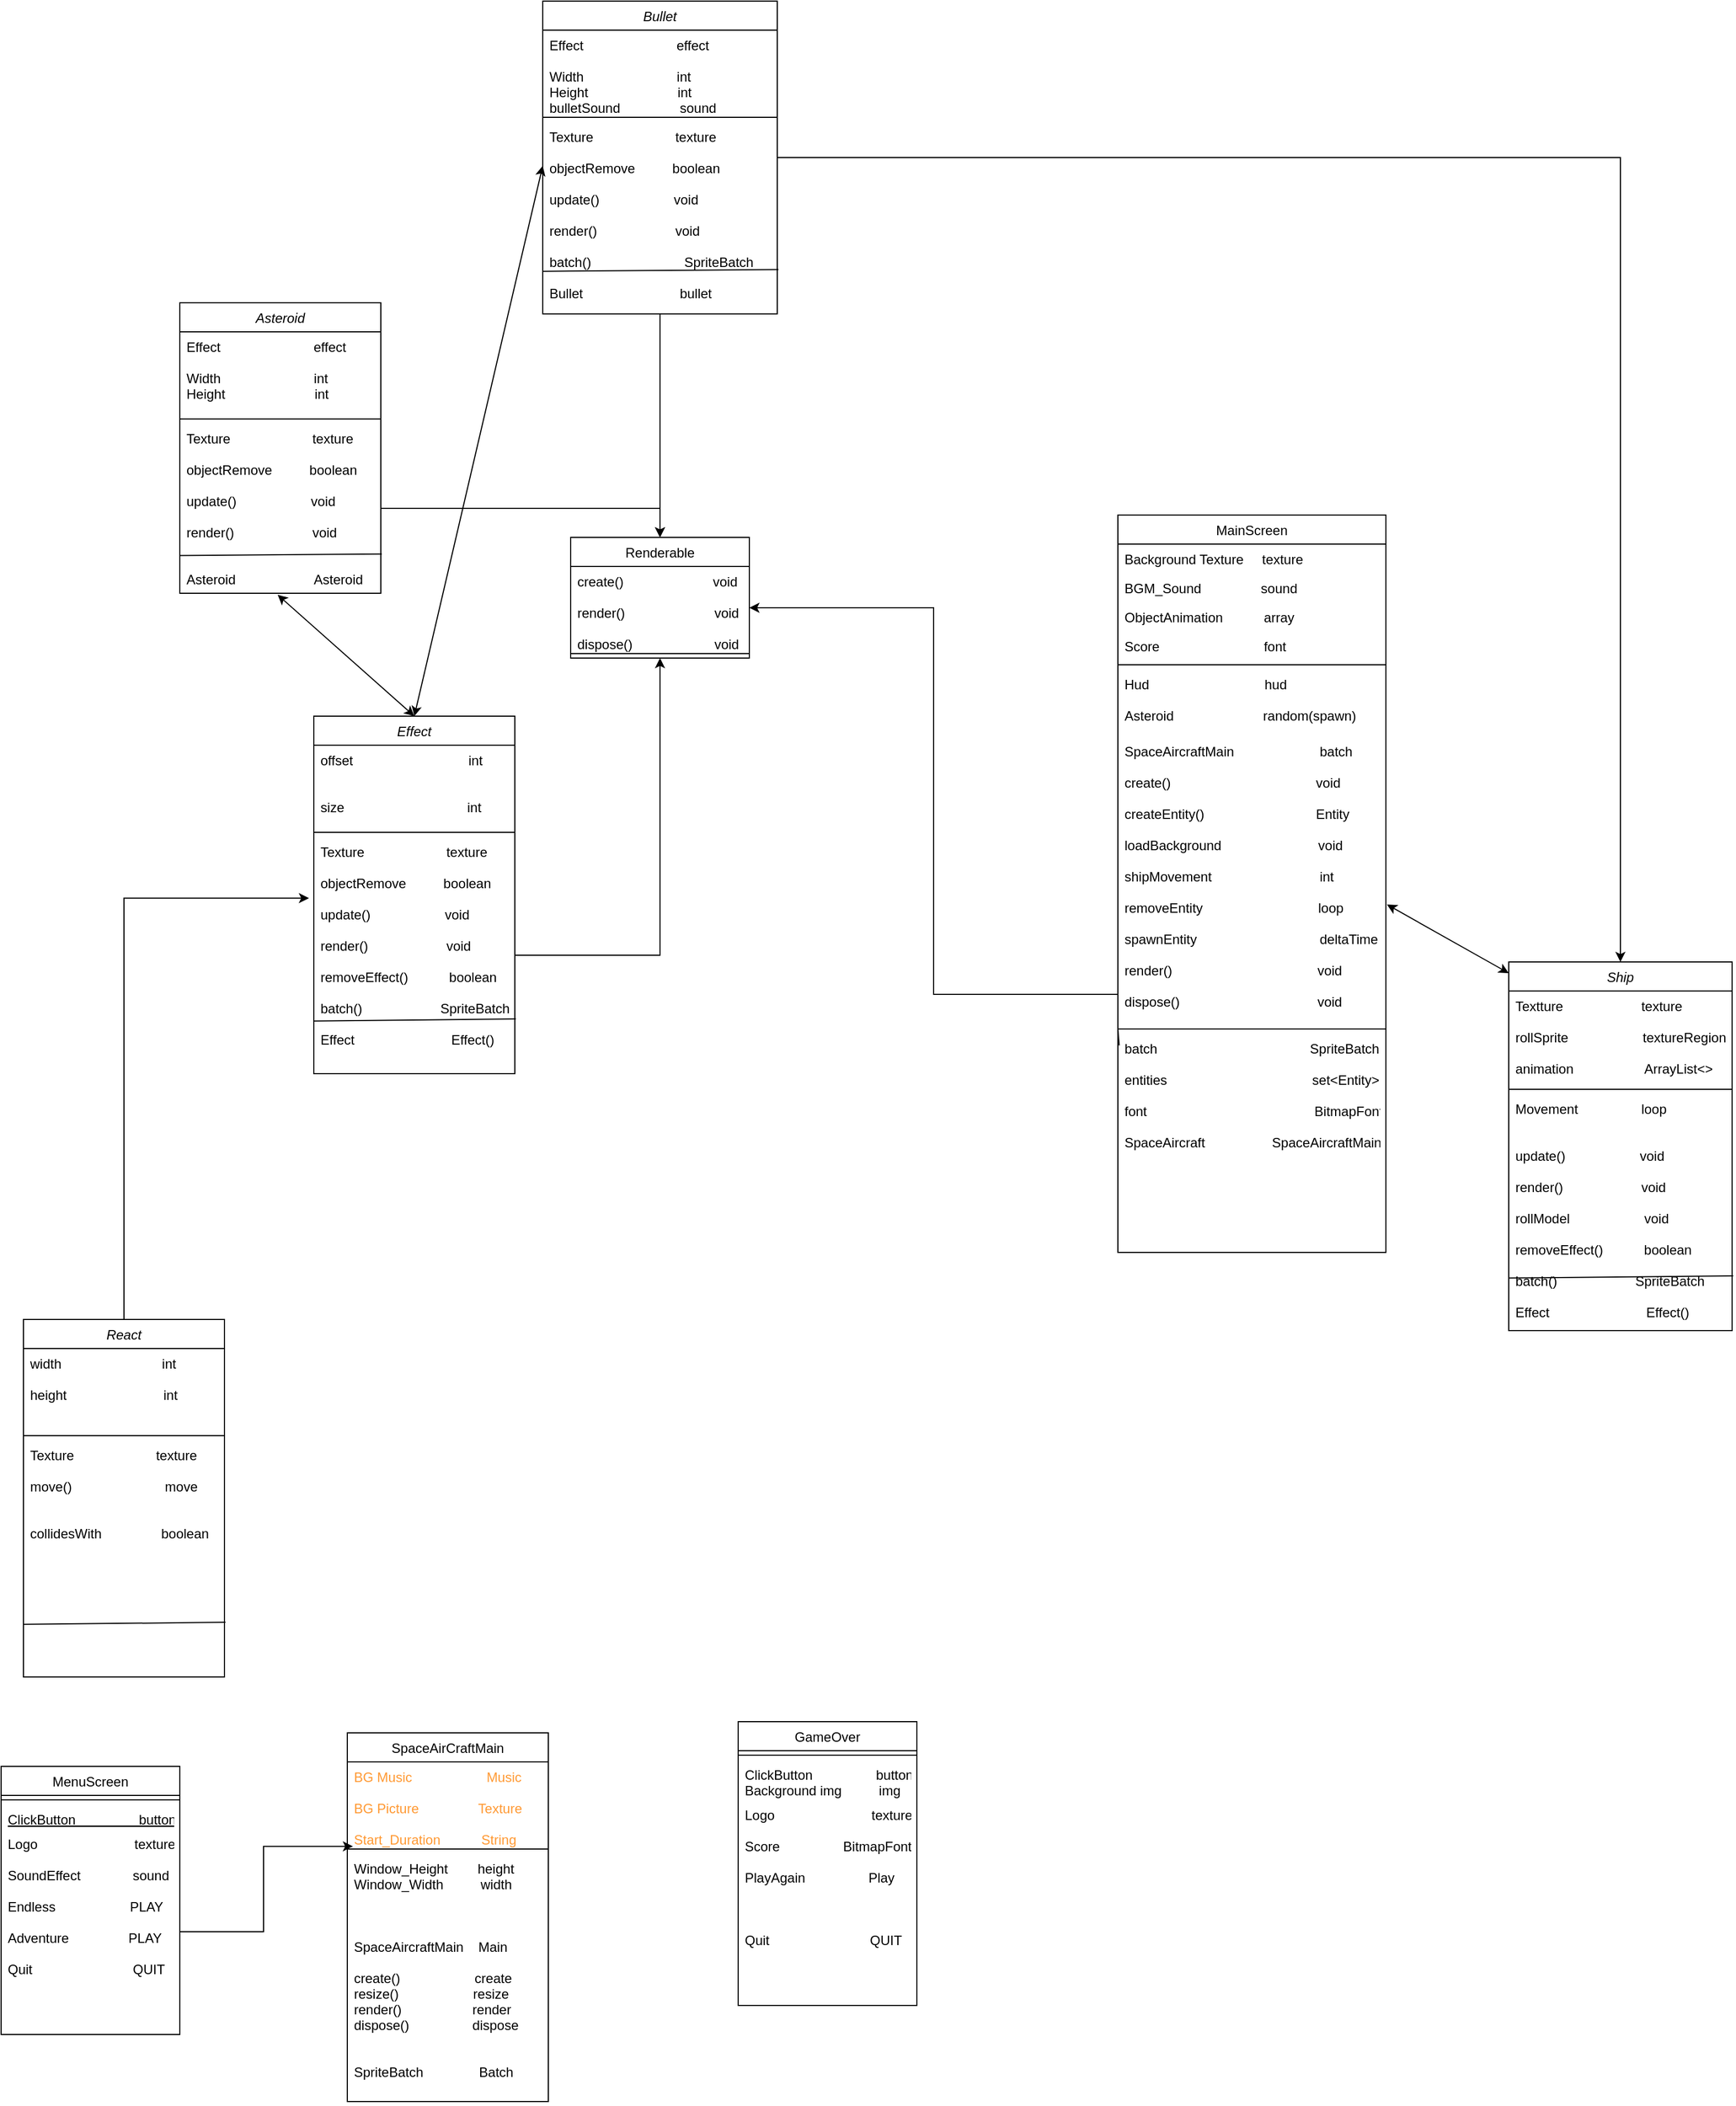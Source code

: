 <mxfile version="20.5.3" type="github">
  <diagram id="C5RBs43oDa-KdzZeNtuy" name="Page-1">
    <mxGraphModel dx="946" dy="1783" grid="1" gridSize="10" guides="1" tooltips="1" connect="1" arrows="1" fold="1" page="1" pageScale="1" pageWidth="827" pageHeight="1169" math="0" shadow="0">
      <root>
        <mxCell id="WIyWlLk6GJQsqaUBKTNV-0" />
        <mxCell id="WIyWlLk6GJQsqaUBKTNV-1" parent="WIyWlLk6GJQsqaUBKTNV-0" />
        <mxCell id="zkfFHV4jXpPFQw0GAbJ--0" value="Asteroid" style="swimlane;fontStyle=2;align=center;verticalAlign=top;childLayout=stackLayout;horizontal=1;startSize=26;horizontalStack=0;resizeParent=1;resizeLast=0;collapsible=1;marginBottom=0;rounded=0;shadow=0;strokeWidth=1;" parent="WIyWlLk6GJQsqaUBKTNV-1" vertex="1">
          <mxGeometry x="260" y="10" width="180" height="260" as="geometry">
            <mxRectangle x="230" y="140" width="160" height="26" as="alternateBounds" />
          </mxGeometry>
        </mxCell>
        <mxCell id="zkfFHV4jXpPFQw0GAbJ--1" value="Effect                         effect&#xa;&#xa;Width                         int&#xa;Height                        int" style="text;align=left;verticalAlign=top;spacingLeft=4;spacingRight=4;overflow=hidden;rotatable=0;points=[[0,0.5],[1,0.5]];portConstraint=eastwest;" parent="zkfFHV4jXpPFQw0GAbJ--0" vertex="1">
          <mxGeometry y="26" width="180" height="74" as="geometry" />
        </mxCell>
        <mxCell id="zkfFHV4jXpPFQw0GAbJ--4" value="" style="line;html=1;strokeWidth=1;align=left;verticalAlign=middle;spacingTop=-1;spacingLeft=3;spacingRight=3;rotatable=0;labelPosition=right;points=[];portConstraint=eastwest;" parent="zkfFHV4jXpPFQw0GAbJ--0" vertex="1">
          <mxGeometry y="100" width="180" height="8" as="geometry" />
        </mxCell>
        <mxCell id="zkfFHV4jXpPFQw0GAbJ--5" value="Texture                      texture&#xa;&#xa;objectRemove          boolean&#xa;&#xa;update()                    void&#xa;&#xa;render()                     void&#xa;&#xa;&#xa;Asteroid                     Asteroid" style="text;align=left;verticalAlign=top;spacingLeft=4;spacingRight=4;overflow=hidden;rotatable=0;points=[[0,0.5],[1,0.5]];portConstraint=eastwest;" parent="zkfFHV4jXpPFQw0GAbJ--0" vertex="1">
          <mxGeometry y="108" width="180" height="152" as="geometry" />
        </mxCell>
        <mxCell id="4I5NNM0ZXWAre86DEI2V-12" value="" style="endArrow=none;html=1;rounded=0;fontColor=#FF9933;exitX=0;exitY=0.778;exitDx=0;exitDy=0;exitPerimeter=0;entryX=1.005;entryY=0.769;entryDx=0;entryDy=0;entryPerimeter=0;" edge="1" parent="zkfFHV4jXpPFQw0GAbJ--0" source="zkfFHV4jXpPFQw0GAbJ--5" target="zkfFHV4jXpPFQw0GAbJ--5">
          <mxGeometry width="50" height="50" relative="1" as="geometry">
            <mxPoint x="140" y="190" as="sourcePoint" />
            <mxPoint x="190" y="140" as="targetPoint" />
          </mxGeometry>
        </mxCell>
        <mxCell id="zkfFHV4jXpPFQw0GAbJ--6" value="SpaceAirCraftMain" style="swimlane;fontStyle=0;align=center;verticalAlign=top;childLayout=stackLayout;horizontal=1;startSize=26;horizontalStack=0;resizeParent=1;resizeLast=0;collapsible=1;marginBottom=0;rounded=0;shadow=0;strokeWidth=1;" parent="WIyWlLk6GJQsqaUBKTNV-1" vertex="1">
          <mxGeometry x="410" y="1290" width="180" height="330" as="geometry">
            <mxRectangle x="130" y="380" width="160" height="26" as="alternateBounds" />
          </mxGeometry>
        </mxCell>
        <mxCell id="zkfFHV4jXpPFQw0GAbJ--8" value="BG Music                    Music&#xa;&#xa;BG Picture                Texture&#xa;&#xa;Start_Duration           String&#xa;" style="text;align=left;verticalAlign=top;spacingLeft=4;spacingRight=4;overflow=hidden;rotatable=0;points=[[0,0.5],[1,0.5]];portConstraint=eastwest;rounded=0;shadow=0;html=0;fontColor=#FF9933;" parent="zkfFHV4jXpPFQw0GAbJ--6" vertex="1">
          <mxGeometry y="26" width="180" height="74" as="geometry" />
        </mxCell>
        <mxCell id="zkfFHV4jXpPFQw0GAbJ--9" value="" style="line;html=1;strokeWidth=1;align=left;verticalAlign=middle;spacingTop=-1;spacingLeft=3;spacingRight=3;rotatable=0;labelPosition=right;points=[];portConstraint=eastwest;" parent="zkfFHV4jXpPFQw0GAbJ--6" vertex="1">
          <mxGeometry y="100" width="180" height="8" as="geometry" />
        </mxCell>
        <mxCell id="zkfFHV4jXpPFQw0GAbJ--10" value="Window_Height        height&#xa;Window_Width          width&#xa;&#xa;Screen               MainScreen" style="text;align=left;verticalAlign=top;spacingLeft=4;spacingRight=4;overflow=hidden;rotatable=0;points=[[0,0.5],[1,0.5]];portConstraint=eastwest;fontStyle=0" parent="zkfFHV4jXpPFQw0GAbJ--6" vertex="1">
          <mxGeometry y="108" width="180" height="42" as="geometry" />
        </mxCell>
        <mxCell id="zkfFHV4jXpPFQw0GAbJ--11" value="&#xa;&#xa;SpaceAircraftMain    Main&#xa;&#xa;create()                    create&#xa;resize()                    resize&#xa;render()                   render&#xa;dispose()                 dispose&#xa;&#xa;&#xa;SpriteBatch               Batch" style="text;align=left;verticalAlign=top;spacingLeft=4;spacingRight=4;overflow=hidden;rotatable=0;points=[[0,0.5],[1,0.5]];portConstraint=eastwest;" parent="zkfFHV4jXpPFQw0GAbJ--6" vertex="1">
          <mxGeometry y="150" width="180" height="180" as="geometry" />
        </mxCell>
        <mxCell id="zkfFHV4jXpPFQw0GAbJ--13" value="Renderable" style="swimlane;fontStyle=0;align=center;verticalAlign=top;childLayout=stackLayout;horizontal=1;startSize=26;horizontalStack=0;resizeParent=1;resizeLast=0;collapsible=1;marginBottom=0;rounded=0;shadow=0;strokeWidth=1;" parent="WIyWlLk6GJQsqaUBKTNV-1" vertex="1">
          <mxGeometry x="610" y="220" width="160" height="108" as="geometry">
            <mxRectangle x="340" y="380" width="170" height="26" as="alternateBounds" />
          </mxGeometry>
        </mxCell>
        <mxCell id="zkfFHV4jXpPFQw0GAbJ--14" value="create()                        void&#xa;&#xa;render()                        void&#xa;&#xa;dispose()                      void" style="text;align=left;verticalAlign=top;spacingLeft=4;spacingRight=4;overflow=hidden;rotatable=0;points=[[0,0.5],[1,0.5]];portConstraint=eastwest;" parent="zkfFHV4jXpPFQw0GAbJ--13" vertex="1">
          <mxGeometry y="26" width="160" height="74" as="geometry" />
        </mxCell>
        <mxCell id="zkfFHV4jXpPFQw0GAbJ--15" value="" style="line;html=1;strokeWidth=1;align=left;verticalAlign=middle;spacingTop=-1;spacingLeft=3;spacingRight=3;rotatable=0;labelPosition=right;points=[];portConstraint=eastwest;" parent="zkfFHV4jXpPFQw0GAbJ--13" vertex="1">
          <mxGeometry y="100" width="160" height="8" as="geometry" />
        </mxCell>
        <mxCell id="zkfFHV4jXpPFQw0GAbJ--17" value="MainScreen" style="swimlane;fontStyle=0;align=center;verticalAlign=top;childLayout=stackLayout;horizontal=1;startSize=26;horizontalStack=0;resizeParent=1;resizeLast=0;collapsible=1;marginBottom=0;rounded=0;shadow=0;strokeWidth=1;" parent="WIyWlLk6GJQsqaUBKTNV-1" vertex="1">
          <mxGeometry x="1100" y="200" width="240" height="660" as="geometry">
            <mxRectangle x="550" y="140" width="160" height="26" as="alternateBounds" />
          </mxGeometry>
        </mxCell>
        <mxCell id="zkfFHV4jXpPFQw0GAbJ--18" value="Background Texture     texture" style="text;align=left;verticalAlign=top;spacingLeft=4;spacingRight=4;overflow=hidden;rotatable=0;points=[[0,0.5],[1,0.5]];portConstraint=eastwest;" parent="zkfFHV4jXpPFQw0GAbJ--17" vertex="1">
          <mxGeometry y="26" width="240" height="26" as="geometry" />
        </mxCell>
        <mxCell id="zkfFHV4jXpPFQw0GAbJ--19" value="BGM_Sound                sound" style="text;align=left;verticalAlign=top;spacingLeft=4;spacingRight=4;overflow=hidden;rotatable=0;points=[[0,0.5],[1,0.5]];portConstraint=eastwest;rounded=0;shadow=0;html=0;" parent="zkfFHV4jXpPFQw0GAbJ--17" vertex="1">
          <mxGeometry y="52" width="240" height="26" as="geometry" />
        </mxCell>
        <mxCell id="zkfFHV4jXpPFQw0GAbJ--20" value="ObjectAnimation           array&#xa;&#xa;" style="text;align=left;verticalAlign=top;spacingLeft=4;spacingRight=4;overflow=hidden;rotatable=0;points=[[0,0.5],[1,0.5]];portConstraint=eastwest;rounded=0;shadow=0;html=0;" parent="zkfFHV4jXpPFQw0GAbJ--17" vertex="1">
          <mxGeometry y="78" width="240" height="26" as="geometry" />
        </mxCell>
        <mxCell id="zkfFHV4jXpPFQw0GAbJ--21" value="Score                            font" style="text;align=left;verticalAlign=top;spacingLeft=4;spacingRight=4;overflow=hidden;rotatable=0;points=[[0,0.5],[1,0.5]];portConstraint=eastwest;rounded=0;shadow=0;html=0;" parent="zkfFHV4jXpPFQw0GAbJ--17" vertex="1">
          <mxGeometry y="104" width="240" height="26" as="geometry" />
        </mxCell>
        <mxCell id="zkfFHV4jXpPFQw0GAbJ--23" value="" style="line;html=1;strokeWidth=1;align=left;verticalAlign=middle;spacingTop=-1;spacingLeft=3;spacingRight=3;rotatable=0;labelPosition=right;points=[];portConstraint=eastwest;" parent="zkfFHV4jXpPFQw0GAbJ--17" vertex="1">
          <mxGeometry y="130" width="240" height="8" as="geometry" />
        </mxCell>
        <mxCell id="zkfFHV4jXpPFQw0GAbJ--22" value="Hud                               hud&#xa;&#xa;Asteroid                        random(spawn)&#xa;" style="text;align=left;verticalAlign=top;spacingLeft=4;spacingRight=4;overflow=hidden;rotatable=0;points=[[0,0.5],[1,0.5]];portConstraint=eastwest;rounded=0;shadow=0;html=0;" parent="zkfFHV4jXpPFQw0GAbJ--17" vertex="1">
          <mxGeometry y="138" width="240" height="60" as="geometry" />
        </mxCell>
        <mxCell id="4I5NNM0ZXWAre86DEI2V-8" value="" style="endArrow=none;html=1;rounded=0;fontColor=#FF9933;entryX=0.005;entryY=0.599;entryDx=0;entryDy=0;entryPerimeter=0;exitX=1;exitY=0.567;exitDx=0;exitDy=0;exitPerimeter=0;" edge="1" parent="zkfFHV4jXpPFQw0GAbJ--17" source="zkfFHV4jXpPFQw0GAbJ--24" target="zkfFHV4jXpPFQw0GAbJ--24">
          <mxGeometry width="50" height="50" relative="1" as="geometry">
            <mxPoint x="90" y="340" as="sourcePoint" />
            <mxPoint x="140" y="290" as="targetPoint" />
            <Array as="points">
              <mxPoint y="460" />
            </Array>
          </mxGeometry>
        </mxCell>
        <mxCell id="zkfFHV4jXpPFQw0GAbJ--24" value="SpaceAircraftMain                       batch&#xa;&#xa;create()                                       void&#xa;&#xa;createEntity()                              Entity&#xa;&#xa;loadBackground                          void&#xa;&#xa;shipMovement                             int&#xa;&#xa;removeEntity                               loop&#xa;&#xa;spawnEntity                                 deltaTime&#xa;&#xa;render()                                       void&#xa;&#xa;dispose()                                     void&#xa;&#xa;&#xa;batch                                         SpriteBatch&#xa;&#xa;entities                                       set&lt;Entity&gt;&#xa;&#xa;font                                             BitmapFont&#xa;&#xa;SpaceAircraft                  SpaceAircraftMain" style="text;align=left;verticalAlign=top;spacingLeft=4;spacingRight=4;overflow=hidden;rotatable=0;points=[[0,0.5],[1,0.5]];portConstraint=eastwest;" parent="zkfFHV4jXpPFQw0GAbJ--17" vertex="1">
          <mxGeometry y="198" width="240" height="462" as="geometry" />
        </mxCell>
        <mxCell id="4I5NNM0ZXWAre86DEI2V-1" value="MenuScreen" style="swimlane;fontStyle=0;align=center;verticalAlign=top;childLayout=stackLayout;horizontal=1;startSize=26;horizontalStack=0;resizeParent=1;resizeLast=0;collapsible=1;marginBottom=0;rounded=0;shadow=0;strokeWidth=1;" vertex="1" parent="WIyWlLk6GJQsqaUBKTNV-1">
          <mxGeometry x="100" y="1320" width="160" height="240" as="geometry">
            <mxRectangle x="130" y="380" width="160" height="26" as="alternateBounds" />
          </mxGeometry>
        </mxCell>
        <mxCell id="4I5NNM0ZXWAre86DEI2V-3" value="" style="line;html=1;strokeWidth=1;align=left;verticalAlign=middle;spacingTop=-1;spacingLeft=3;spacingRight=3;rotatable=0;labelPosition=right;points=[];portConstraint=eastwest;" vertex="1" parent="4I5NNM0ZXWAre86DEI2V-1">
          <mxGeometry y="26" width="160" height="8" as="geometry" />
        </mxCell>
        <mxCell id="4I5NNM0ZXWAre86DEI2V-4" value="ClickButton                 button" style="text;align=left;verticalAlign=top;spacingLeft=4;spacingRight=4;overflow=hidden;rotatable=0;points=[[0,0.5],[1,0.5]];portConstraint=eastwest;fontStyle=4" vertex="1" parent="4I5NNM0ZXWAre86DEI2V-1">
          <mxGeometry y="34" width="160" height="22" as="geometry" />
        </mxCell>
        <mxCell id="4I5NNM0ZXWAre86DEI2V-5" value="Logo                          texture&#xa;&#xa;SoundEffect              sound&#xa;&#xa;Endless                    PLAY&#xa;&#xa;Adventure                PLAY&#xa;&#xa;Quit                           QUIT&#xa;           " style="text;align=left;verticalAlign=top;spacingLeft=4;spacingRight=4;overflow=hidden;rotatable=0;points=[[0,0.5],[1,0.5]];portConstraint=eastwest;" vertex="1" parent="4I5NNM0ZXWAre86DEI2V-1">
          <mxGeometry y="56" width="160" height="184" as="geometry" />
        </mxCell>
        <mxCell id="4I5NNM0ZXWAre86DEI2V-6" style="edgeStyle=orthogonalEdgeStyle;rounded=0;orthogonalLoop=1;jettySize=auto;html=1;entryX=0.028;entryY=-0.152;entryDx=0;entryDy=0;entryPerimeter=0;fontColor=#FF9933;" edge="1" parent="WIyWlLk6GJQsqaUBKTNV-1" source="4I5NNM0ZXWAre86DEI2V-5" target="zkfFHV4jXpPFQw0GAbJ--10">
          <mxGeometry relative="1" as="geometry" />
        </mxCell>
        <mxCell id="4I5NNM0ZXWAre86DEI2V-9" style="edgeStyle=orthogonalEdgeStyle;rounded=0;orthogonalLoop=1;jettySize=auto;html=1;fontColor=#FF9933;entryX=1;entryY=0.5;entryDx=0;entryDy=0;" edge="1" parent="WIyWlLk6GJQsqaUBKTNV-1" source="zkfFHV4jXpPFQw0GAbJ--24" target="zkfFHV4jXpPFQw0GAbJ--14">
          <mxGeometry relative="1" as="geometry">
            <mxPoint x="810" y="280" as="targetPoint" />
          </mxGeometry>
        </mxCell>
        <mxCell id="4I5NNM0ZXWAre86DEI2V-11" style="edgeStyle=orthogonalEdgeStyle;rounded=0;orthogonalLoop=1;jettySize=auto;html=1;exitX=1;exitY=0.5;exitDx=0;exitDy=0;entryX=0.5;entryY=0;entryDx=0;entryDy=0;fontColor=#FF9933;" edge="1" parent="WIyWlLk6GJQsqaUBKTNV-1" source="zkfFHV4jXpPFQw0GAbJ--5" target="zkfFHV4jXpPFQw0GAbJ--13">
          <mxGeometry relative="1" as="geometry" />
        </mxCell>
        <mxCell id="4I5NNM0ZXWAre86DEI2V-18" style="edgeStyle=orthogonalEdgeStyle;rounded=0;orthogonalLoop=1;jettySize=auto;html=1;entryX=0.5;entryY=0;entryDx=0;entryDy=0;fontColor=#FF9933;" edge="1" parent="WIyWlLk6GJQsqaUBKTNV-1" source="4I5NNM0ZXWAre86DEI2V-13" target="zkfFHV4jXpPFQw0GAbJ--13">
          <mxGeometry relative="1" as="geometry" />
        </mxCell>
        <mxCell id="4I5NNM0ZXWAre86DEI2V-34" style="edgeStyle=orthogonalEdgeStyle;rounded=0;orthogonalLoop=1;jettySize=auto;html=1;entryX=0.5;entryY=0;entryDx=0;entryDy=0;fontColor=#FF9933;" edge="1" parent="WIyWlLk6GJQsqaUBKTNV-1" source="4I5NNM0ZXWAre86DEI2V-13" target="4I5NNM0ZXWAre86DEI2V-29">
          <mxGeometry relative="1" as="geometry" />
        </mxCell>
        <mxCell id="4I5NNM0ZXWAre86DEI2V-13" value="Bullet" style="swimlane;fontStyle=2;align=center;verticalAlign=top;childLayout=stackLayout;horizontal=1;startSize=26;horizontalStack=0;resizeParent=1;resizeLast=0;collapsible=1;marginBottom=0;rounded=0;shadow=0;strokeWidth=1;" vertex="1" parent="WIyWlLk6GJQsqaUBKTNV-1">
          <mxGeometry x="585" y="-260" width="210" height="280" as="geometry">
            <mxRectangle x="230" y="140" width="160" height="26" as="alternateBounds" />
          </mxGeometry>
        </mxCell>
        <mxCell id="4I5NNM0ZXWAre86DEI2V-14" value="Effect                         effect&#xa;&#xa;Width                         int&#xa;Height                        int&#xa;bulletSound                sound" style="text;align=left;verticalAlign=top;spacingLeft=4;spacingRight=4;overflow=hidden;rotatable=0;points=[[0,0.5],[1,0.5]];portConstraint=eastwest;" vertex="1" parent="4I5NNM0ZXWAre86DEI2V-13">
          <mxGeometry y="26" width="210" height="74" as="geometry" />
        </mxCell>
        <mxCell id="4I5NNM0ZXWAre86DEI2V-15" value="" style="line;html=1;strokeWidth=1;align=left;verticalAlign=middle;spacingTop=-1;spacingLeft=3;spacingRight=3;rotatable=0;labelPosition=right;points=[];portConstraint=eastwest;" vertex="1" parent="4I5NNM0ZXWAre86DEI2V-13">
          <mxGeometry y="100" width="210" height="8" as="geometry" />
        </mxCell>
        <mxCell id="4I5NNM0ZXWAre86DEI2V-16" value="Texture                      texture&#xa;&#xa;objectRemove          boolean&#xa;&#xa;update()                    void&#xa;&#xa;render()                     void&#xa;&#xa;batch()                         SpriteBatch&#xa;&#xa;Bullet                          bullet" style="text;align=left;verticalAlign=top;spacingLeft=4;spacingRight=4;overflow=hidden;rotatable=0;points=[[0,0.5],[1,0.5]];portConstraint=eastwest;" vertex="1" parent="4I5NNM0ZXWAre86DEI2V-13">
          <mxGeometry y="108" width="210" height="172" as="geometry" />
        </mxCell>
        <mxCell id="4I5NNM0ZXWAre86DEI2V-17" value="" style="endArrow=none;html=1;rounded=0;fontColor=#FF9933;exitX=0;exitY=0.778;exitDx=0;exitDy=0;exitPerimeter=0;entryX=1.005;entryY=0.769;entryDx=0;entryDy=0;entryPerimeter=0;" edge="1" parent="4I5NNM0ZXWAre86DEI2V-13" source="4I5NNM0ZXWAre86DEI2V-16" target="4I5NNM0ZXWAre86DEI2V-16">
          <mxGeometry width="50" height="50" relative="1" as="geometry">
            <mxPoint x="140" y="190" as="sourcePoint" />
            <mxPoint x="190" y="140" as="targetPoint" />
          </mxGeometry>
        </mxCell>
        <mxCell id="4I5NNM0ZXWAre86DEI2V-20" value="" style="endArrow=classic;startArrow=classic;html=1;rounded=0;fontColor=#FF9933;entryX=0.487;entryY=1.009;entryDx=0;entryDy=0;entryPerimeter=0;exitX=0.5;exitY=0;exitDx=0;exitDy=0;" edge="1" parent="WIyWlLk6GJQsqaUBKTNV-1" source="4I5NNM0ZXWAre86DEI2V-21" target="zkfFHV4jXpPFQw0GAbJ--5">
          <mxGeometry width="50" height="50" relative="1" as="geometry">
            <mxPoint x="310" y="350" as="sourcePoint" />
            <mxPoint x="360" y="300" as="targetPoint" />
          </mxGeometry>
        </mxCell>
        <mxCell id="4I5NNM0ZXWAre86DEI2V-21" value="Effect" style="swimlane;fontStyle=2;align=center;verticalAlign=top;childLayout=stackLayout;horizontal=1;startSize=26;horizontalStack=0;resizeParent=1;resizeLast=0;collapsible=1;marginBottom=0;rounded=0;shadow=0;strokeWidth=1;" vertex="1" parent="WIyWlLk6GJQsqaUBKTNV-1">
          <mxGeometry x="380" y="380" width="180" height="320" as="geometry">
            <mxRectangle x="230" y="140" width="160" height="26" as="alternateBounds" />
          </mxGeometry>
        </mxCell>
        <mxCell id="4I5NNM0ZXWAre86DEI2V-22" value="offset                               int&#xa;&#xa;&#xa;size                                 int" style="text;align=left;verticalAlign=top;spacingLeft=4;spacingRight=4;overflow=hidden;rotatable=0;points=[[0,0.5],[1,0.5]];portConstraint=eastwest;" vertex="1" parent="4I5NNM0ZXWAre86DEI2V-21">
          <mxGeometry y="26" width="180" height="74" as="geometry" />
        </mxCell>
        <mxCell id="4I5NNM0ZXWAre86DEI2V-23" value="" style="line;html=1;strokeWidth=1;align=left;verticalAlign=middle;spacingTop=-1;spacingLeft=3;spacingRight=3;rotatable=0;labelPosition=right;points=[];portConstraint=eastwest;" vertex="1" parent="4I5NNM0ZXWAre86DEI2V-21">
          <mxGeometry y="100" width="180" height="8" as="geometry" />
        </mxCell>
        <mxCell id="4I5NNM0ZXWAre86DEI2V-24" value="Texture                      texture&#xa;&#xa;objectRemove          boolean&#xa;&#xa;update()                    void&#xa;&#xa;render()                     void&#xa;&#xa;removeEffect()           boolean&#xa;&#xa;batch()                     SpriteBatch&#xa;&#xa;Effect                          Effect()" style="text;align=left;verticalAlign=top;spacingLeft=4;spacingRight=4;overflow=hidden;rotatable=0;points=[[0,0.5],[1,0.5]];portConstraint=eastwest;" vertex="1" parent="4I5NNM0ZXWAre86DEI2V-21">
          <mxGeometry y="108" width="180" height="212" as="geometry" />
        </mxCell>
        <mxCell id="4I5NNM0ZXWAre86DEI2V-25" value="" style="endArrow=none;html=1;rounded=0;fontColor=#FF9933;exitX=0;exitY=0.778;exitDx=0;exitDy=0;exitPerimeter=0;entryX=1.005;entryY=0.769;entryDx=0;entryDy=0;entryPerimeter=0;" edge="1" parent="4I5NNM0ZXWAre86DEI2V-21" source="4I5NNM0ZXWAre86DEI2V-24" target="4I5NNM0ZXWAre86DEI2V-24">
          <mxGeometry width="50" height="50" relative="1" as="geometry">
            <mxPoint x="140" y="190" as="sourcePoint" />
            <mxPoint x="190" y="140" as="targetPoint" />
          </mxGeometry>
        </mxCell>
        <mxCell id="4I5NNM0ZXWAre86DEI2V-26" value="" style="endArrow=classic;startArrow=classic;html=1;rounded=0;fontColor=#FF9933;exitX=0.5;exitY=0;exitDx=0;exitDy=0;entryX=0;entryY=0.229;entryDx=0;entryDy=0;entryPerimeter=0;" edge="1" parent="WIyWlLk6GJQsqaUBKTNV-1" source="4I5NNM0ZXWAre86DEI2V-21" target="4I5NNM0ZXWAre86DEI2V-16">
          <mxGeometry width="50" height="50" relative="1" as="geometry">
            <mxPoint x="660" y="240" as="sourcePoint" />
            <mxPoint x="710" y="190" as="targetPoint" />
          </mxGeometry>
        </mxCell>
        <mxCell id="4I5NNM0ZXWAre86DEI2V-27" style="edgeStyle=orthogonalEdgeStyle;rounded=0;orthogonalLoop=1;jettySize=auto;html=1;entryX=0.5;entryY=1;entryDx=0;entryDy=0;fontColor=#FF9933;" edge="1" parent="WIyWlLk6GJQsqaUBKTNV-1" source="4I5NNM0ZXWAre86DEI2V-24" target="zkfFHV4jXpPFQw0GAbJ--13">
          <mxGeometry relative="1" as="geometry" />
        </mxCell>
        <mxCell id="4I5NNM0ZXWAre86DEI2V-28" value="" style="endArrow=classic;startArrow=classic;html=1;rounded=0;fontColor=#FF9933;entryX=1.004;entryY=0.326;entryDx=0;entryDy=0;entryPerimeter=0;" edge="1" parent="WIyWlLk6GJQsqaUBKTNV-1" target="zkfFHV4jXpPFQw0GAbJ--24">
          <mxGeometry width="50" height="50" relative="1" as="geometry">
            <mxPoint x="1450" y="610" as="sourcePoint" />
            <mxPoint x="1150" y="610" as="targetPoint" />
          </mxGeometry>
        </mxCell>
        <mxCell id="4I5NNM0ZXWAre86DEI2V-29" value="Ship" style="swimlane;fontStyle=2;align=center;verticalAlign=top;childLayout=stackLayout;horizontal=1;startSize=26;horizontalStack=0;resizeParent=1;resizeLast=0;collapsible=1;marginBottom=0;rounded=0;shadow=0;strokeWidth=1;" vertex="1" parent="WIyWlLk6GJQsqaUBKTNV-1">
          <mxGeometry x="1450" y="600" width="200" height="330" as="geometry">
            <mxRectangle x="230" y="140" width="160" height="26" as="alternateBounds" />
          </mxGeometry>
        </mxCell>
        <mxCell id="4I5NNM0ZXWAre86DEI2V-30" value="Textture                     texture&#xa;&#xa;rollSprite                    textureRegion&#xa;&#xa;animation                   ArrayList&lt;&gt;           " style="text;align=left;verticalAlign=top;spacingLeft=4;spacingRight=4;overflow=hidden;rotatable=0;points=[[0,0.5],[1,0.5]];portConstraint=eastwest;" vertex="1" parent="4I5NNM0ZXWAre86DEI2V-29">
          <mxGeometry y="26" width="200" height="84" as="geometry" />
        </mxCell>
        <mxCell id="4I5NNM0ZXWAre86DEI2V-31" value="" style="line;html=1;strokeWidth=1;align=left;verticalAlign=middle;spacingTop=-1;spacingLeft=3;spacingRight=3;rotatable=0;labelPosition=right;points=[];portConstraint=eastwest;" vertex="1" parent="4I5NNM0ZXWAre86DEI2V-29">
          <mxGeometry y="110" width="200" height="8" as="geometry" />
        </mxCell>
        <mxCell id="4I5NNM0ZXWAre86DEI2V-32" value="Movement                 loop&#xa;&#xa;&#xa;update()                    void&#xa;&#xa;render()                     void&#xa;&#xa;rollModel                    void&#xa;&#xa;removeEffect()           boolean&#xa;&#xa;batch()                     SpriteBatch&#xa;&#xa;Effect                          Effect()" style="text;align=left;verticalAlign=top;spacingLeft=4;spacingRight=4;overflow=hidden;rotatable=0;points=[[0,0.5],[1,0.5]];portConstraint=eastwest;" vertex="1" parent="4I5NNM0ZXWAre86DEI2V-29">
          <mxGeometry y="118" width="200" height="212" as="geometry" />
        </mxCell>
        <mxCell id="4I5NNM0ZXWAre86DEI2V-33" value="" style="endArrow=none;html=1;rounded=0;fontColor=#FF9933;exitX=0;exitY=0.778;exitDx=0;exitDy=0;exitPerimeter=0;entryX=1.005;entryY=0.769;entryDx=0;entryDy=0;entryPerimeter=0;" edge="1" parent="4I5NNM0ZXWAre86DEI2V-29" source="4I5NNM0ZXWAre86DEI2V-32" target="4I5NNM0ZXWAre86DEI2V-32">
          <mxGeometry width="50" height="50" relative="1" as="geometry">
            <mxPoint x="140" y="190" as="sourcePoint" />
            <mxPoint x="190" y="140" as="targetPoint" />
          </mxGeometry>
        </mxCell>
        <mxCell id="4I5NNM0ZXWAre86DEI2V-35" value="GameOver" style="swimlane;fontStyle=0;align=center;verticalAlign=top;childLayout=stackLayout;horizontal=1;startSize=26;horizontalStack=0;resizeParent=1;resizeLast=0;collapsible=1;marginBottom=0;rounded=0;shadow=0;strokeWidth=1;" vertex="1" parent="WIyWlLk6GJQsqaUBKTNV-1">
          <mxGeometry x="760" y="1280" width="160" height="254" as="geometry">
            <mxRectangle x="130" y="380" width="160" height="26" as="alternateBounds" />
          </mxGeometry>
        </mxCell>
        <mxCell id="4I5NNM0ZXWAre86DEI2V-36" value="" style="line;html=1;strokeWidth=1;align=left;verticalAlign=middle;spacingTop=-1;spacingLeft=3;spacingRight=3;rotatable=0;labelPosition=right;points=[];portConstraint=eastwest;" vertex="1" parent="4I5NNM0ZXWAre86DEI2V-35">
          <mxGeometry y="26" width="160" height="8" as="geometry" />
        </mxCell>
        <mxCell id="4I5NNM0ZXWAre86DEI2V-37" value="ClickButton                 button&#xa;Background img          img" style="text;align=left;verticalAlign=top;spacingLeft=4;spacingRight=4;overflow=hidden;rotatable=0;points=[[0,0.5],[1,0.5]];portConstraint=eastwest;fontStyle=0" vertex="1" parent="4I5NNM0ZXWAre86DEI2V-35">
          <mxGeometry y="34" width="160" height="36" as="geometry" />
        </mxCell>
        <mxCell id="4I5NNM0ZXWAre86DEI2V-38" value="Logo                          texture&#xa;&#xa;Score                 BitmapFont&#xa;&#xa;PlayAgain                 Play&#xa;&#xa;&#xa;&#xa;Quit                           QUIT&#xa;           " style="text;align=left;verticalAlign=top;spacingLeft=4;spacingRight=4;overflow=hidden;rotatable=0;points=[[0,0.5],[1,0.5]];portConstraint=eastwest;" vertex="1" parent="4I5NNM0ZXWAre86DEI2V-35">
          <mxGeometry y="70" width="160" height="184" as="geometry" />
        </mxCell>
        <mxCell id="4I5NNM0ZXWAre86DEI2V-51" style="edgeStyle=orthogonalEdgeStyle;rounded=0;orthogonalLoop=1;jettySize=auto;html=1;entryX=-0.024;entryY=0.259;entryDx=0;entryDy=0;entryPerimeter=0;fontColor=#FF9933;" edge="1" parent="WIyWlLk6GJQsqaUBKTNV-1" source="4I5NNM0ZXWAre86DEI2V-46" target="4I5NNM0ZXWAre86DEI2V-24">
          <mxGeometry relative="1" as="geometry" />
        </mxCell>
        <mxCell id="4I5NNM0ZXWAre86DEI2V-46" value="React" style="swimlane;fontStyle=2;align=center;verticalAlign=top;childLayout=stackLayout;horizontal=1;startSize=26;horizontalStack=0;resizeParent=1;resizeLast=0;collapsible=1;marginBottom=0;rounded=0;shadow=0;strokeWidth=1;" vertex="1" parent="WIyWlLk6GJQsqaUBKTNV-1">
          <mxGeometry x="120" y="920" width="180" height="320" as="geometry">
            <mxRectangle x="230" y="140" width="160" height="26" as="alternateBounds" />
          </mxGeometry>
        </mxCell>
        <mxCell id="4I5NNM0ZXWAre86DEI2V-47" value="width                           int&#xa;&#xa;height                          int" style="text;align=left;verticalAlign=top;spacingLeft=4;spacingRight=4;overflow=hidden;rotatable=0;points=[[0,0.5],[1,0.5]];portConstraint=eastwest;" vertex="1" parent="4I5NNM0ZXWAre86DEI2V-46">
          <mxGeometry y="26" width="180" height="74" as="geometry" />
        </mxCell>
        <mxCell id="4I5NNM0ZXWAre86DEI2V-48" value="" style="line;html=1;strokeWidth=1;align=left;verticalAlign=middle;spacingTop=-1;spacingLeft=3;spacingRight=3;rotatable=0;labelPosition=right;points=[];portConstraint=eastwest;" vertex="1" parent="4I5NNM0ZXWAre86DEI2V-46">
          <mxGeometry y="100" width="180" height="8" as="geometry" />
        </mxCell>
        <mxCell id="4I5NNM0ZXWAre86DEI2V-49" value="Texture                      texture&#xa;&#xa;move()                         move&#xa;&#xa;&#xa;collidesWith                boolean" style="text;align=left;verticalAlign=top;spacingLeft=4;spacingRight=4;overflow=hidden;rotatable=0;points=[[0,0.5],[1,0.5]];portConstraint=eastwest;" vertex="1" parent="4I5NNM0ZXWAre86DEI2V-46">
          <mxGeometry y="108" width="180" height="212" as="geometry" />
        </mxCell>
        <mxCell id="4I5NNM0ZXWAre86DEI2V-50" value="" style="endArrow=none;html=1;rounded=0;fontColor=#FF9933;exitX=0;exitY=0.778;exitDx=0;exitDy=0;exitPerimeter=0;entryX=1.005;entryY=0.769;entryDx=0;entryDy=0;entryPerimeter=0;" edge="1" parent="4I5NNM0ZXWAre86DEI2V-46" source="4I5NNM0ZXWAre86DEI2V-49" target="4I5NNM0ZXWAre86DEI2V-49">
          <mxGeometry width="50" height="50" relative="1" as="geometry">
            <mxPoint x="140" y="190" as="sourcePoint" />
            <mxPoint x="190" y="140" as="targetPoint" />
          </mxGeometry>
        </mxCell>
      </root>
    </mxGraphModel>
  </diagram>
</mxfile>
